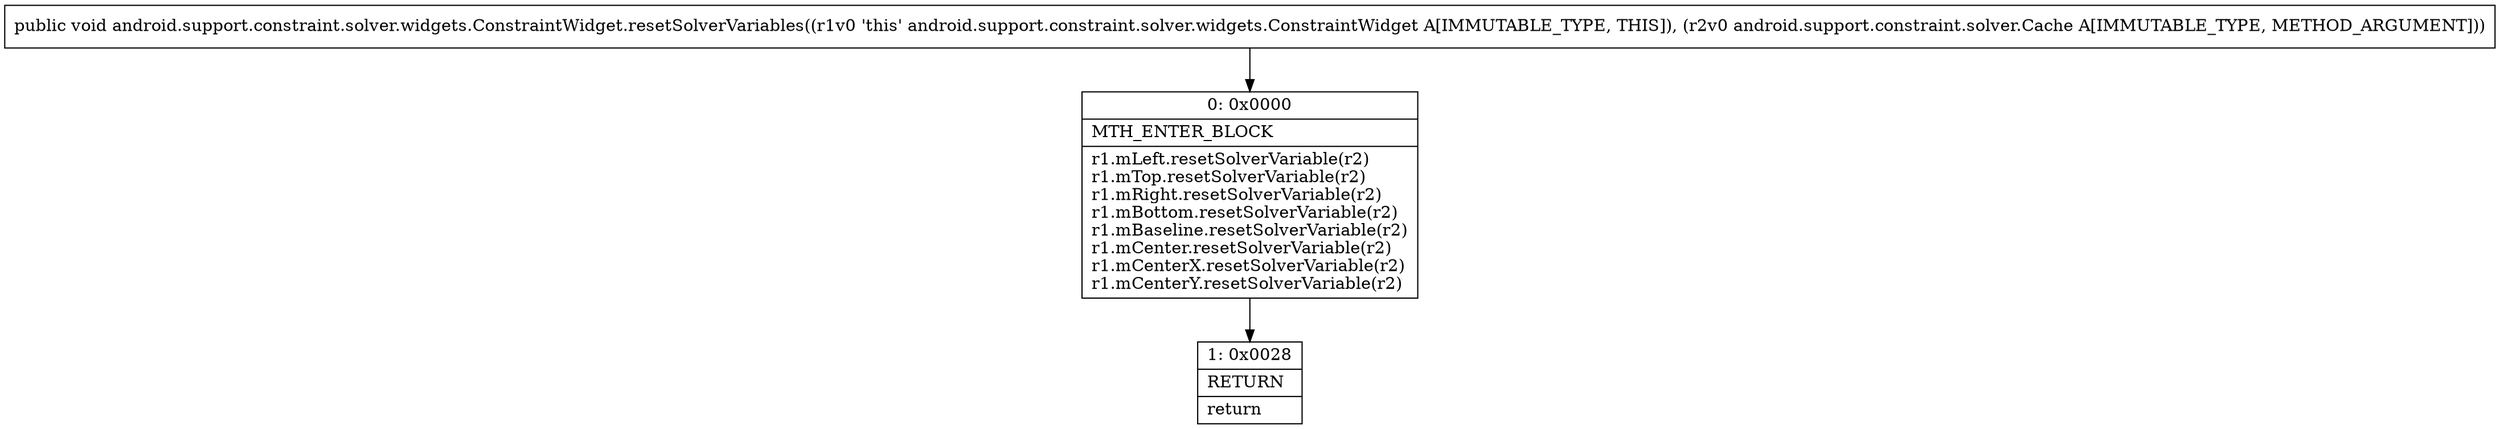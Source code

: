 digraph "CFG forandroid.support.constraint.solver.widgets.ConstraintWidget.resetSolverVariables(Landroid\/support\/constraint\/solver\/Cache;)V" {
Node_0 [shape=record,label="{0\:\ 0x0000|MTH_ENTER_BLOCK\l|r1.mLeft.resetSolverVariable(r2)\lr1.mTop.resetSolverVariable(r2)\lr1.mRight.resetSolverVariable(r2)\lr1.mBottom.resetSolverVariable(r2)\lr1.mBaseline.resetSolverVariable(r2)\lr1.mCenter.resetSolverVariable(r2)\lr1.mCenterX.resetSolverVariable(r2)\lr1.mCenterY.resetSolverVariable(r2)\l}"];
Node_1 [shape=record,label="{1\:\ 0x0028|RETURN\l|return\l}"];
MethodNode[shape=record,label="{public void android.support.constraint.solver.widgets.ConstraintWidget.resetSolverVariables((r1v0 'this' android.support.constraint.solver.widgets.ConstraintWidget A[IMMUTABLE_TYPE, THIS]), (r2v0 android.support.constraint.solver.Cache A[IMMUTABLE_TYPE, METHOD_ARGUMENT])) }"];
MethodNode -> Node_0;
Node_0 -> Node_1;
}

